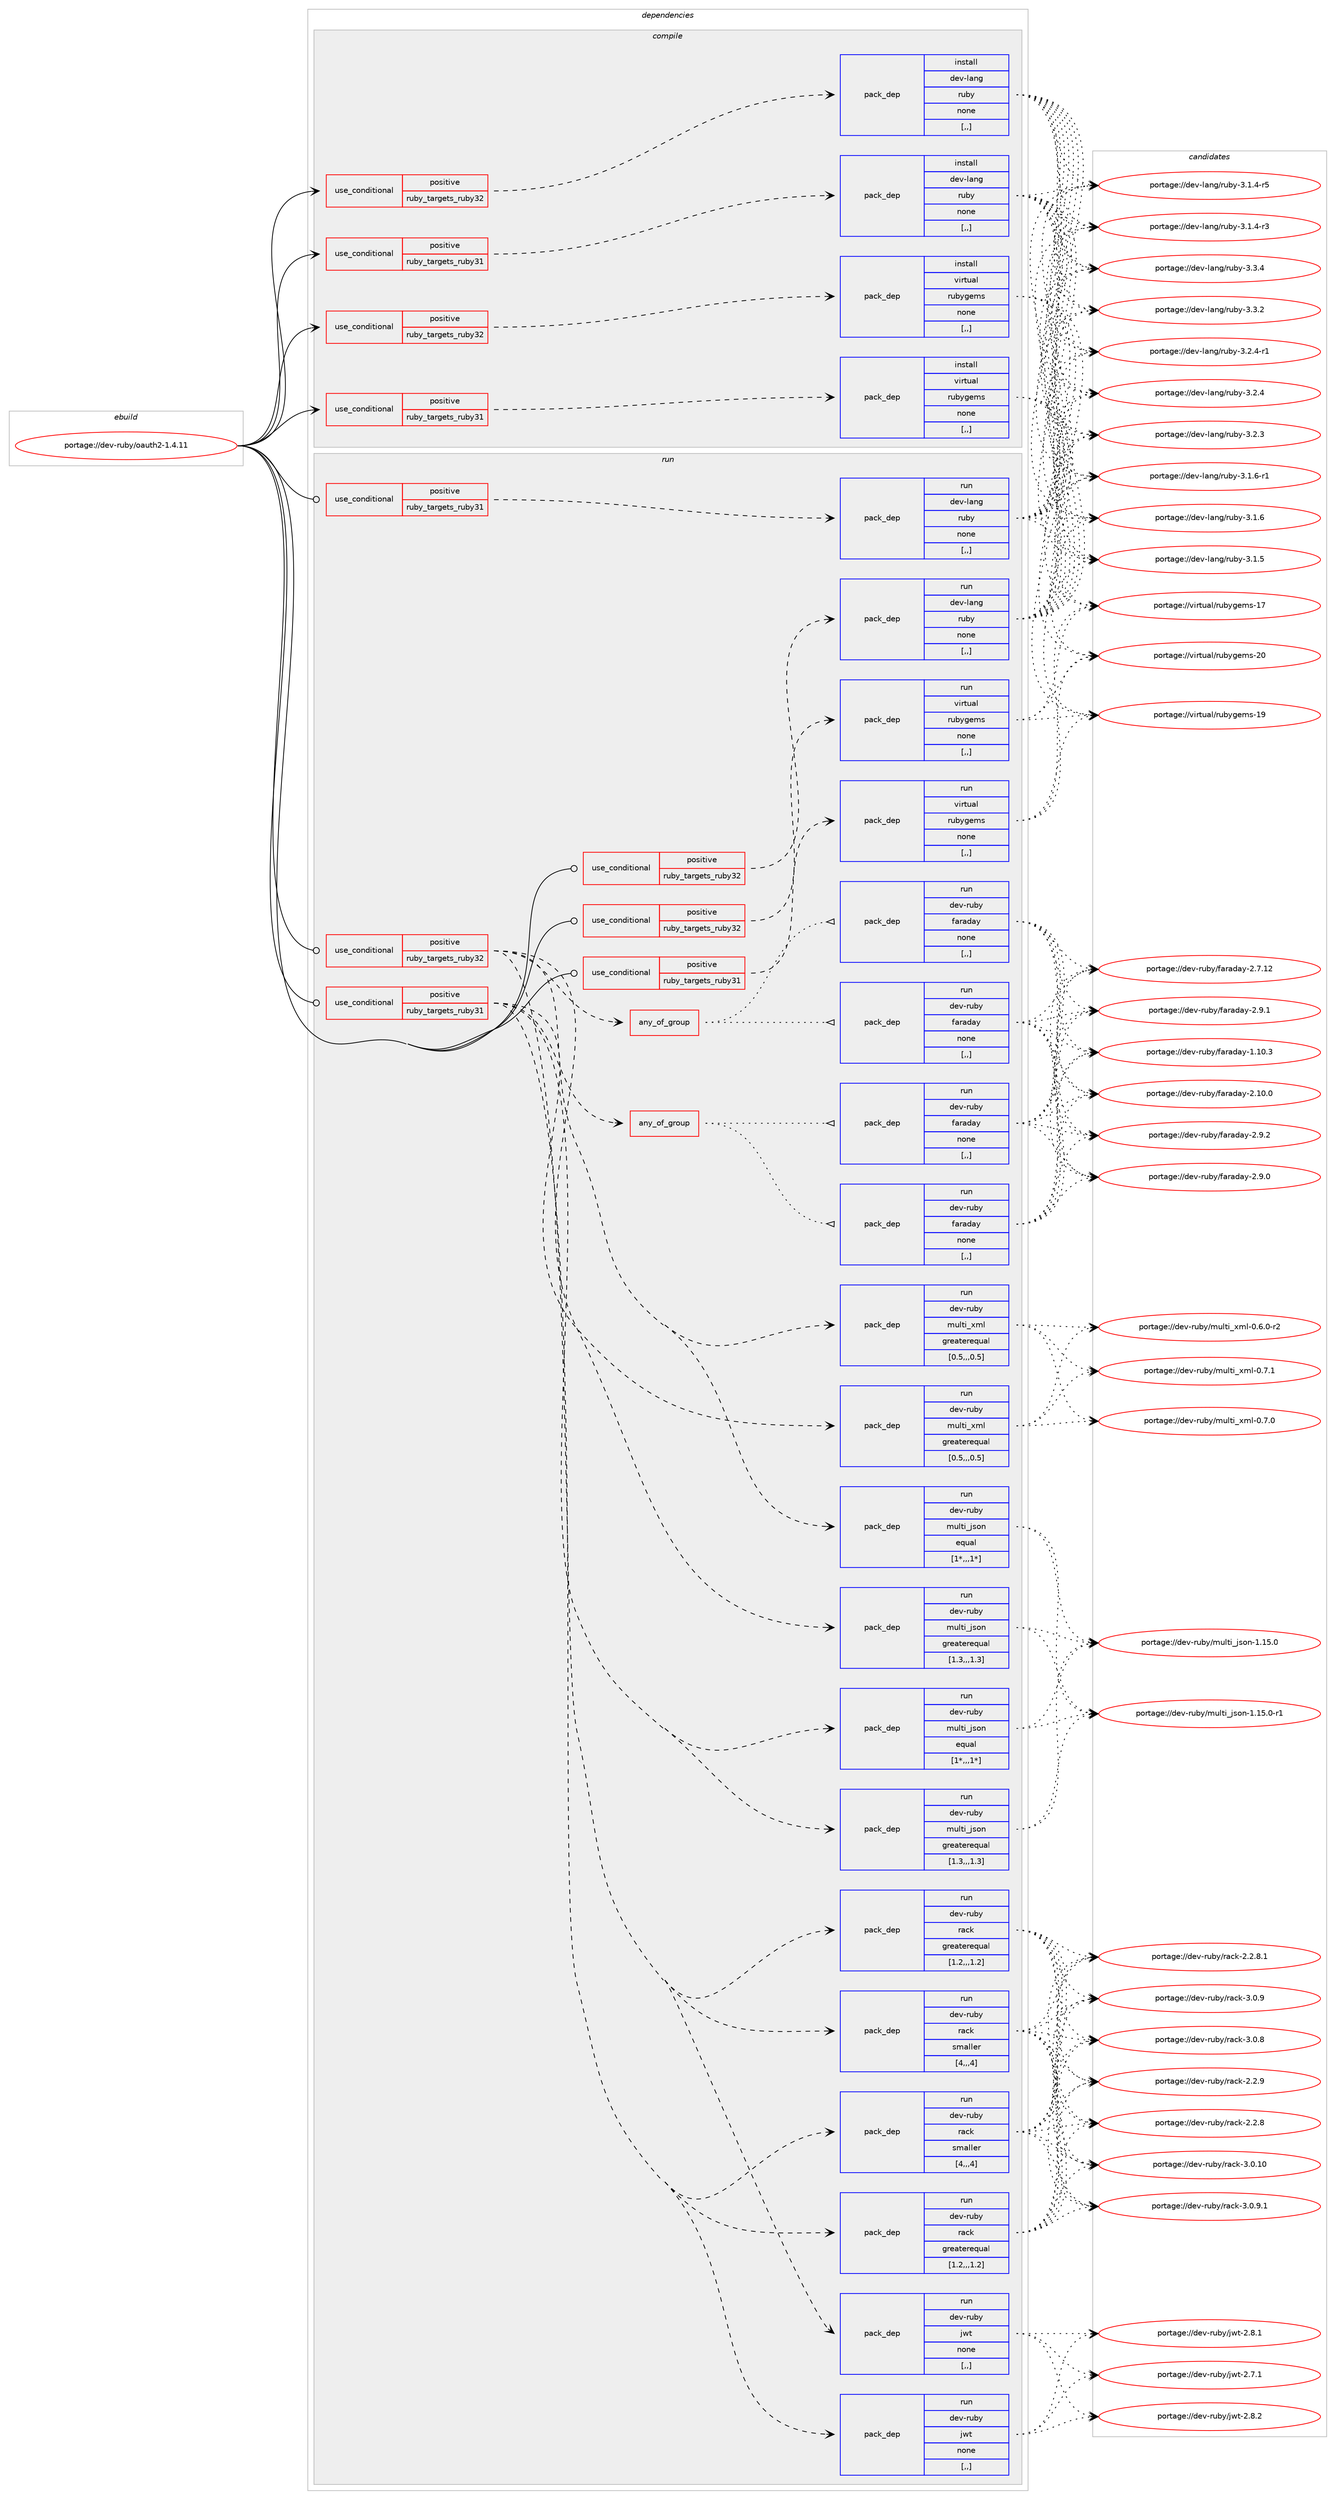 digraph prolog {

# *************
# Graph options
# *************

newrank=true;
concentrate=true;
compound=true;
graph [rankdir=LR,fontname=Helvetica,fontsize=10,ranksep=1.5];#, ranksep=2.5, nodesep=0.2];
edge  [arrowhead=vee];
node  [fontname=Helvetica,fontsize=10];

# **********
# The ebuild
# **********

subgraph cluster_leftcol {
color=gray;
label=<<i>ebuild</i>>;
id [label="portage://dev-ruby/oauth2-1.4.11", color=red, width=4, href="../dev-ruby/oauth2-1.4.11.svg"];
}

# ****************
# The dependencies
# ****************

subgraph cluster_midcol {
color=gray;
label=<<i>dependencies</i>>;
subgraph cluster_compile {
fillcolor="#eeeeee";
style=filled;
label=<<i>compile</i>>;
subgraph cond51914 {
dependency192617 [label=<<TABLE BORDER="0" CELLBORDER="1" CELLSPACING="0" CELLPADDING="4"><TR><TD ROWSPAN="3" CELLPADDING="10">use_conditional</TD></TR><TR><TD>positive</TD></TR><TR><TD>ruby_targets_ruby31</TD></TR></TABLE>>, shape=none, color=red];
subgraph pack139357 {
dependency192618 [label=<<TABLE BORDER="0" CELLBORDER="1" CELLSPACING="0" CELLPADDING="4" WIDTH="220"><TR><TD ROWSPAN="6" CELLPADDING="30">pack_dep</TD></TR><TR><TD WIDTH="110">install</TD></TR><TR><TD>dev-lang</TD></TR><TR><TD>ruby</TD></TR><TR><TD>none</TD></TR><TR><TD>[,,]</TD></TR></TABLE>>, shape=none, color=blue];
}
dependency192617:e -> dependency192618:w [weight=20,style="dashed",arrowhead="vee"];
}
id:e -> dependency192617:w [weight=20,style="solid",arrowhead="vee"];
subgraph cond51915 {
dependency192619 [label=<<TABLE BORDER="0" CELLBORDER="1" CELLSPACING="0" CELLPADDING="4"><TR><TD ROWSPAN="3" CELLPADDING="10">use_conditional</TD></TR><TR><TD>positive</TD></TR><TR><TD>ruby_targets_ruby31</TD></TR></TABLE>>, shape=none, color=red];
subgraph pack139358 {
dependency192620 [label=<<TABLE BORDER="0" CELLBORDER="1" CELLSPACING="0" CELLPADDING="4" WIDTH="220"><TR><TD ROWSPAN="6" CELLPADDING="30">pack_dep</TD></TR><TR><TD WIDTH="110">install</TD></TR><TR><TD>virtual</TD></TR><TR><TD>rubygems</TD></TR><TR><TD>none</TD></TR><TR><TD>[,,]</TD></TR></TABLE>>, shape=none, color=blue];
}
dependency192619:e -> dependency192620:w [weight=20,style="dashed",arrowhead="vee"];
}
id:e -> dependency192619:w [weight=20,style="solid",arrowhead="vee"];
subgraph cond51916 {
dependency192621 [label=<<TABLE BORDER="0" CELLBORDER="1" CELLSPACING="0" CELLPADDING="4"><TR><TD ROWSPAN="3" CELLPADDING="10">use_conditional</TD></TR><TR><TD>positive</TD></TR><TR><TD>ruby_targets_ruby32</TD></TR></TABLE>>, shape=none, color=red];
subgraph pack139359 {
dependency192622 [label=<<TABLE BORDER="0" CELLBORDER="1" CELLSPACING="0" CELLPADDING="4" WIDTH="220"><TR><TD ROWSPAN="6" CELLPADDING="30">pack_dep</TD></TR><TR><TD WIDTH="110">install</TD></TR><TR><TD>dev-lang</TD></TR><TR><TD>ruby</TD></TR><TR><TD>none</TD></TR><TR><TD>[,,]</TD></TR></TABLE>>, shape=none, color=blue];
}
dependency192621:e -> dependency192622:w [weight=20,style="dashed",arrowhead="vee"];
}
id:e -> dependency192621:w [weight=20,style="solid",arrowhead="vee"];
subgraph cond51917 {
dependency192623 [label=<<TABLE BORDER="0" CELLBORDER="1" CELLSPACING="0" CELLPADDING="4"><TR><TD ROWSPAN="3" CELLPADDING="10">use_conditional</TD></TR><TR><TD>positive</TD></TR><TR><TD>ruby_targets_ruby32</TD></TR></TABLE>>, shape=none, color=red];
subgraph pack139360 {
dependency192624 [label=<<TABLE BORDER="0" CELLBORDER="1" CELLSPACING="0" CELLPADDING="4" WIDTH="220"><TR><TD ROWSPAN="6" CELLPADDING="30">pack_dep</TD></TR><TR><TD WIDTH="110">install</TD></TR><TR><TD>virtual</TD></TR><TR><TD>rubygems</TD></TR><TR><TD>none</TD></TR><TR><TD>[,,]</TD></TR></TABLE>>, shape=none, color=blue];
}
dependency192623:e -> dependency192624:w [weight=20,style="dashed",arrowhead="vee"];
}
id:e -> dependency192623:w [weight=20,style="solid",arrowhead="vee"];
}
subgraph cluster_compileandrun {
fillcolor="#eeeeee";
style=filled;
label=<<i>compile and run</i>>;
}
subgraph cluster_run {
fillcolor="#eeeeee";
style=filled;
label=<<i>run</i>>;
subgraph cond51918 {
dependency192625 [label=<<TABLE BORDER="0" CELLBORDER="1" CELLSPACING="0" CELLPADDING="4"><TR><TD ROWSPAN="3" CELLPADDING="10">use_conditional</TD></TR><TR><TD>positive</TD></TR><TR><TD>ruby_targets_ruby31</TD></TR></TABLE>>, shape=none, color=red];
subgraph any1196 {
dependency192626 [label=<<TABLE BORDER="0" CELLBORDER="1" CELLSPACING="0" CELLPADDING="4"><TR><TD CELLPADDING="10">any_of_group</TD></TR></TABLE>>, shape=none, color=red];subgraph pack139361 {
dependency192627 [label=<<TABLE BORDER="0" CELLBORDER="1" CELLSPACING="0" CELLPADDING="4" WIDTH="220"><TR><TD ROWSPAN="6" CELLPADDING="30">pack_dep</TD></TR><TR><TD WIDTH="110">run</TD></TR><TR><TD>dev-ruby</TD></TR><TR><TD>faraday</TD></TR><TR><TD>none</TD></TR><TR><TD>[,,]</TD></TR></TABLE>>, shape=none, color=blue];
}
dependency192626:e -> dependency192627:w [weight=20,style="dotted",arrowhead="oinv"];
subgraph pack139362 {
dependency192628 [label=<<TABLE BORDER="0" CELLBORDER="1" CELLSPACING="0" CELLPADDING="4" WIDTH="220"><TR><TD ROWSPAN="6" CELLPADDING="30">pack_dep</TD></TR><TR><TD WIDTH="110">run</TD></TR><TR><TD>dev-ruby</TD></TR><TR><TD>faraday</TD></TR><TR><TD>none</TD></TR><TR><TD>[,,]</TD></TR></TABLE>>, shape=none, color=blue];
}
dependency192626:e -> dependency192628:w [weight=20,style="dotted",arrowhead="oinv"];
}
dependency192625:e -> dependency192626:w [weight=20,style="dashed",arrowhead="vee"];
subgraph pack139363 {
dependency192629 [label=<<TABLE BORDER="0" CELLBORDER="1" CELLSPACING="0" CELLPADDING="4" WIDTH="220"><TR><TD ROWSPAN="6" CELLPADDING="30">pack_dep</TD></TR><TR><TD WIDTH="110">run</TD></TR><TR><TD>dev-ruby</TD></TR><TR><TD>jwt</TD></TR><TR><TD>none</TD></TR><TR><TD>[,,]</TD></TR></TABLE>>, shape=none, color=blue];
}
dependency192625:e -> dependency192629:w [weight=20,style="dashed",arrowhead="vee"];
subgraph pack139364 {
dependency192630 [label=<<TABLE BORDER="0" CELLBORDER="1" CELLSPACING="0" CELLPADDING="4" WIDTH="220"><TR><TD ROWSPAN="6" CELLPADDING="30">pack_dep</TD></TR><TR><TD WIDTH="110">run</TD></TR><TR><TD>dev-ruby</TD></TR><TR><TD>multi_json</TD></TR><TR><TD>greaterequal</TD></TR><TR><TD>[1.3,,,1.3]</TD></TR></TABLE>>, shape=none, color=blue];
}
dependency192625:e -> dependency192630:w [weight=20,style="dashed",arrowhead="vee"];
subgraph pack139365 {
dependency192631 [label=<<TABLE BORDER="0" CELLBORDER="1" CELLSPACING="0" CELLPADDING="4" WIDTH="220"><TR><TD ROWSPAN="6" CELLPADDING="30">pack_dep</TD></TR><TR><TD WIDTH="110">run</TD></TR><TR><TD>dev-ruby</TD></TR><TR><TD>multi_json</TD></TR><TR><TD>equal</TD></TR><TR><TD>[1*,,,1*]</TD></TR></TABLE>>, shape=none, color=blue];
}
dependency192625:e -> dependency192631:w [weight=20,style="dashed",arrowhead="vee"];
subgraph pack139366 {
dependency192632 [label=<<TABLE BORDER="0" CELLBORDER="1" CELLSPACING="0" CELLPADDING="4" WIDTH="220"><TR><TD ROWSPAN="6" CELLPADDING="30">pack_dep</TD></TR><TR><TD WIDTH="110">run</TD></TR><TR><TD>dev-ruby</TD></TR><TR><TD>multi_xml</TD></TR><TR><TD>greaterequal</TD></TR><TR><TD>[0.5,,,0.5]</TD></TR></TABLE>>, shape=none, color=blue];
}
dependency192625:e -> dependency192632:w [weight=20,style="dashed",arrowhead="vee"];
subgraph pack139367 {
dependency192633 [label=<<TABLE BORDER="0" CELLBORDER="1" CELLSPACING="0" CELLPADDING="4" WIDTH="220"><TR><TD ROWSPAN="6" CELLPADDING="30">pack_dep</TD></TR><TR><TD WIDTH="110">run</TD></TR><TR><TD>dev-ruby</TD></TR><TR><TD>rack</TD></TR><TR><TD>greaterequal</TD></TR><TR><TD>[1.2,,,1.2]</TD></TR></TABLE>>, shape=none, color=blue];
}
dependency192625:e -> dependency192633:w [weight=20,style="dashed",arrowhead="vee"];
subgraph pack139368 {
dependency192634 [label=<<TABLE BORDER="0" CELLBORDER="1" CELLSPACING="0" CELLPADDING="4" WIDTH="220"><TR><TD ROWSPAN="6" CELLPADDING="30">pack_dep</TD></TR><TR><TD WIDTH="110">run</TD></TR><TR><TD>dev-ruby</TD></TR><TR><TD>rack</TD></TR><TR><TD>smaller</TD></TR><TR><TD>[4,,,4]</TD></TR></TABLE>>, shape=none, color=blue];
}
dependency192625:e -> dependency192634:w [weight=20,style="dashed",arrowhead="vee"];
}
id:e -> dependency192625:w [weight=20,style="solid",arrowhead="odot"];
subgraph cond51919 {
dependency192635 [label=<<TABLE BORDER="0" CELLBORDER="1" CELLSPACING="0" CELLPADDING="4"><TR><TD ROWSPAN="3" CELLPADDING="10">use_conditional</TD></TR><TR><TD>positive</TD></TR><TR><TD>ruby_targets_ruby31</TD></TR></TABLE>>, shape=none, color=red];
subgraph pack139369 {
dependency192636 [label=<<TABLE BORDER="0" CELLBORDER="1" CELLSPACING="0" CELLPADDING="4" WIDTH="220"><TR><TD ROWSPAN="6" CELLPADDING="30">pack_dep</TD></TR><TR><TD WIDTH="110">run</TD></TR><TR><TD>dev-lang</TD></TR><TR><TD>ruby</TD></TR><TR><TD>none</TD></TR><TR><TD>[,,]</TD></TR></TABLE>>, shape=none, color=blue];
}
dependency192635:e -> dependency192636:w [weight=20,style="dashed",arrowhead="vee"];
}
id:e -> dependency192635:w [weight=20,style="solid",arrowhead="odot"];
subgraph cond51920 {
dependency192637 [label=<<TABLE BORDER="0" CELLBORDER="1" CELLSPACING="0" CELLPADDING="4"><TR><TD ROWSPAN="3" CELLPADDING="10">use_conditional</TD></TR><TR><TD>positive</TD></TR><TR><TD>ruby_targets_ruby31</TD></TR></TABLE>>, shape=none, color=red];
subgraph pack139370 {
dependency192638 [label=<<TABLE BORDER="0" CELLBORDER="1" CELLSPACING="0" CELLPADDING="4" WIDTH="220"><TR><TD ROWSPAN="6" CELLPADDING="30">pack_dep</TD></TR><TR><TD WIDTH="110">run</TD></TR><TR><TD>virtual</TD></TR><TR><TD>rubygems</TD></TR><TR><TD>none</TD></TR><TR><TD>[,,]</TD></TR></TABLE>>, shape=none, color=blue];
}
dependency192637:e -> dependency192638:w [weight=20,style="dashed",arrowhead="vee"];
}
id:e -> dependency192637:w [weight=20,style="solid",arrowhead="odot"];
subgraph cond51921 {
dependency192639 [label=<<TABLE BORDER="0" CELLBORDER="1" CELLSPACING="0" CELLPADDING="4"><TR><TD ROWSPAN="3" CELLPADDING="10">use_conditional</TD></TR><TR><TD>positive</TD></TR><TR><TD>ruby_targets_ruby32</TD></TR></TABLE>>, shape=none, color=red];
subgraph any1197 {
dependency192640 [label=<<TABLE BORDER="0" CELLBORDER="1" CELLSPACING="0" CELLPADDING="4"><TR><TD CELLPADDING="10">any_of_group</TD></TR></TABLE>>, shape=none, color=red];subgraph pack139371 {
dependency192641 [label=<<TABLE BORDER="0" CELLBORDER="1" CELLSPACING="0" CELLPADDING="4" WIDTH="220"><TR><TD ROWSPAN="6" CELLPADDING="30">pack_dep</TD></TR><TR><TD WIDTH="110">run</TD></TR><TR><TD>dev-ruby</TD></TR><TR><TD>faraday</TD></TR><TR><TD>none</TD></TR><TR><TD>[,,]</TD></TR></TABLE>>, shape=none, color=blue];
}
dependency192640:e -> dependency192641:w [weight=20,style="dotted",arrowhead="oinv"];
subgraph pack139372 {
dependency192642 [label=<<TABLE BORDER="0" CELLBORDER="1" CELLSPACING="0" CELLPADDING="4" WIDTH="220"><TR><TD ROWSPAN="6" CELLPADDING="30">pack_dep</TD></TR><TR><TD WIDTH="110">run</TD></TR><TR><TD>dev-ruby</TD></TR><TR><TD>faraday</TD></TR><TR><TD>none</TD></TR><TR><TD>[,,]</TD></TR></TABLE>>, shape=none, color=blue];
}
dependency192640:e -> dependency192642:w [weight=20,style="dotted",arrowhead="oinv"];
}
dependency192639:e -> dependency192640:w [weight=20,style="dashed",arrowhead="vee"];
subgraph pack139373 {
dependency192643 [label=<<TABLE BORDER="0" CELLBORDER="1" CELLSPACING="0" CELLPADDING="4" WIDTH="220"><TR><TD ROWSPAN="6" CELLPADDING="30">pack_dep</TD></TR><TR><TD WIDTH="110">run</TD></TR><TR><TD>dev-ruby</TD></TR><TR><TD>jwt</TD></TR><TR><TD>none</TD></TR><TR><TD>[,,]</TD></TR></TABLE>>, shape=none, color=blue];
}
dependency192639:e -> dependency192643:w [weight=20,style="dashed",arrowhead="vee"];
subgraph pack139374 {
dependency192644 [label=<<TABLE BORDER="0" CELLBORDER="1" CELLSPACING="0" CELLPADDING="4" WIDTH="220"><TR><TD ROWSPAN="6" CELLPADDING="30">pack_dep</TD></TR><TR><TD WIDTH="110">run</TD></TR><TR><TD>dev-ruby</TD></TR><TR><TD>multi_json</TD></TR><TR><TD>greaterequal</TD></TR><TR><TD>[1.3,,,1.3]</TD></TR></TABLE>>, shape=none, color=blue];
}
dependency192639:e -> dependency192644:w [weight=20,style="dashed",arrowhead="vee"];
subgraph pack139375 {
dependency192645 [label=<<TABLE BORDER="0" CELLBORDER="1" CELLSPACING="0" CELLPADDING="4" WIDTH="220"><TR><TD ROWSPAN="6" CELLPADDING="30">pack_dep</TD></TR><TR><TD WIDTH="110">run</TD></TR><TR><TD>dev-ruby</TD></TR><TR><TD>multi_json</TD></TR><TR><TD>equal</TD></TR><TR><TD>[1*,,,1*]</TD></TR></TABLE>>, shape=none, color=blue];
}
dependency192639:e -> dependency192645:w [weight=20,style="dashed",arrowhead="vee"];
subgraph pack139376 {
dependency192646 [label=<<TABLE BORDER="0" CELLBORDER="1" CELLSPACING="0" CELLPADDING="4" WIDTH="220"><TR><TD ROWSPAN="6" CELLPADDING="30">pack_dep</TD></TR><TR><TD WIDTH="110">run</TD></TR><TR><TD>dev-ruby</TD></TR><TR><TD>multi_xml</TD></TR><TR><TD>greaterequal</TD></TR><TR><TD>[0.5,,,0.5]</TD></TR></TABLE>>, shape=none, color=blue];
}
dependency192639:e -> dependency192646:w [weight=20,style="dashed",arrowhead="vee"];
subgraph pack139377 {
dependency192647 [label=<<TABLE BORDER="0" CELLBORDER="1" CELLSPACING="0" CELLPADDING="4" WIDTH="220"><TR><TD ROWSPAN="6" CELLPADDING="30">pack_dep</TD></TR><TR><TD WIDTH="110">run</TD></TR><TR><TD>dev-ruby</TD></TR><TR><TD>rack</TD></TR><TR><TD>greaterequal</TD></TR><TR><TD>[1.2,,,1.2]</TD></TR></TABLE>>, shape=none, color=blue];
}
dependency192639:e -> dependency192647:w [weight=20,style="dashed",arrowhead="vee"];
subgraph pack139378 {
dependency192648 [label=<<TABLE BORDER="0" CELLBORDER="1" CELLSPACING="0" CELLPADDING="4" WIDTH="220"><TR><TD ROWSPAN="6" CELLPADDING="30">pack_dep</TD></TR><TR><TD WIDTH="110">run</TD></TR><TR><TD>dev-ruby</TD></TR><TR><TD>rack</TD></TR><TR><TD>smaller</TD></TR><TR><TD>[4,,,4]</TD></TR></TABLE>>, shape=none, color=blue];
}
dependency192639:e -> dependency192648:w [weight=20,style="dashed",arrowhead="vee"];
}
id:e -> dependency192639:w [weight=20,style="solid",arrowhead="odot"];
subgraph cond51922 {
dependency192649 [label=<<TABLE BORDER="0" CELLBORDER="1" CELLSPACING="0" CELLPADDING="4"><TR><TD ROWSPAN="3" CELLPADDING="10">use_conditional</TD></TR><TR><TD>positive</TD></TR><TR><TD>ruby_targets_ruby32</TD></TR></TABLE>>, shape=none, color=red];
subgraph pack139379 {
dependency192650 [label=<<TABLE BORDER="0" CELLBORDER="1" CELLSPACING="0" CELLPADDING="4" WIDTH="220"><TR><TD ROWSPAN="6" CELLPADDING="30">pack_dep</TD></TR><TR><TD WIDTH="110">run</TD></TR><TR><TD>dev-lang</TD></TR><TR><TD>ruby</TD></TR><TR><TD>none</TD></TR><TR><TD>[,,]</TD></TR></TABLE>>, shape=none, color=blue];
}
dependency192649:e -> dependency192650:w [weight=20,style="dashed",arrowhead="vee"];
}
id:e -> dependency192649:w [weight=20,style="solid",arrowhead="odot"];
subgraph cond51923 {
dependency192651 [label=<<TABLE BORDER="0" CELLBORDER="1" CELLSPACING="0" CELLPADDING="4"><TR><TD ROWSPAN="3" CELLPADDING="10">use_conditional</TD></TR><TR><TD>positive</TD></TR><TR><TD>ruby_targets_ruby32</TD></TR></TABLE>>, shape=none, color=red];
subgraph pack139380 {
dependency192652 [label=<<TABLE BORDER="0" CELLBORDER="1" CELLSPACING="0" CELLPADDING="4" WIDTH="220"><TR><TD ROWSPAN="6" CELLPADDING="30">pack_dep</TD></TR><TR><TD WIDTH="110">run</TD></TR><TR><TD>virtual</TD></TR><TR><TD>rubygems</TD></TR><TR><TD>none</TD></TR><TR><TD>[,,]</TD></TR></TABLE>>, shape=none, color=blue];
}
dependency192651:e -> dependency192652:w [weight=20,style="dashed",arrowhead="vee"];
}
id:e -> dependency192651:w [weight=20,style="solid",arrowhead="odot"];
}
}

# **************
# The candidates
# **************

subgraph cluster_choices {
rank=same;
color=gray;
label=<<i>candidates</i>>;

subgraph choice139357 {
color=black;
nodesep=1;
choice10010111845108971101034711411798121455146514652 [label="portage://dev-lang/ruby-3.3.4", color=red, width=4,href="../dev-lang/ruby-3.3.4.svg"];
choice10010111845108971101034711411798121455146514650 [label="portage://dev-lang/ruby-3.3.2", color=red, width=4,href="../dev-lang/ruby-3.3.2.svg"];
choice100101118451089711010347114117981214551465046524511449 [label="portage://dev-lang/ruby-3.2.4-r1", color=red, width=4,href="../dev-lang/ruby-3.2.4-r1.svg"];
choice10010111845108971101034711411798121455146504652 [label="portage://dev-lang/ruby-3.2.4", color=red, width=4,href="../dev-lang/ruby-3.2.4.svg"];
choice10010111845108971101034711411798121455146504651 [label="portage://dev-lang/ruby-3.2.3", color=red, width=4,href="../dev-lang/ruby-3.2.3.svg"];
choice100101118451089711010347114117981214551464946544511449 [label="portage://dev-lang/ruby-3.1.6-r1", color=red, width=4,href="../dev-lang/ruby-3.1.6-r1.svg"];
choice10010111845108971101034711411798121455146494654 [label="portage://dev-lang/ruby-3.1.6", color=red, width=4,href="../dev-lang/ruby-3.1.6.svg"];
choice10010111845108971101034711411798121455146494653 [label="portage://dev-lang/ruby-3.1.5", color=red, width=4,href="../dev-lang/ruby-3.1.5.svg"];
choice100101118451089711010347114117981214551464946524511453 [label="portage://dev-lang/ruby-3.1.4-r5", color=red, width=4,href="../dev-lang/ruby-3.1.4-r5.svg"];
choice100101118451089711010347114117981214551464946524511451 [label="portage://dev-lang/ruby-3.1.4-r3", color=red, width=4,href="../dev-lang/ruby-3.1.4-r3.svg"];
dependency192618:e -> choice10010111845108971101034711411798121455146514652:w [style=dotted,weight="100"];
dependency192618:e -> choice10010111845108971101034711411798121455146514650:w [style=dotted,weight="100"];
dependency192618:e -> choice100101118451089711010347114117981214551465046524511449:w [style=dotted,weight="100"];
dependency192618:e -> choice10010111845108971101034711411798121455146504652:w [style=dotted,weight="100"];
dependency192618:e -> choice10010111845108971101034711411798121455146504651:w [style=dotted,weight="100"];
dependency192618:e -> choice100101118451089711010347114117981214551464946544511449:w [style=dotted,weight="100"];
dependency192618:e -> choice10010111845108971101034711411798121455146494654:w [style=dotted,weight="100"];
dependency192618:e -> choice10010111845108971101034711411798121455146494653:w [style=dotted,weight="100"];
dependency192618:e -> choice100101118451089711010347114117981214551464946524511453:w [style=dotted,weight="100"];
dependency192618:e -> choice100101118451089711010347114117981214551464946524511451:w [style=dotted,weight="100"];
}
subgraph choice139358 {
color=black;
nodesep=1;
choice118105114116117971084711411798121103101109115455048 [label="portage://virtual/rubygems-20", color=red, width=4,href="../virtual/rubygems-20.svg"];
choice118105114116117971084711411798121103101109115454957 [label="portage://virtual/rubygems-19", color=red, width=4,href="../virtual/rubygems-19.svg"];
choice118105114116117971084711411798121103101109115454955 [label="portage://virtual/rubygems-17", color=red, width=4,href="../virtual/rubygems-17.svg"];
dependency192620:e -> choice118105114116117971084711411798121103101109115455048:w [style=dotted,weight="100"];
dependency192620:e -> choice118105114116117971084711411798121103101109115454957:w [style=dotted,weight="100"];
dependency192620:e -> choice118105114116117971084711411798121103101109115454955:w [style=dotted,weight="100"];
}
subgraph choice139359 {
color=black;
nodesep=1;
choice10010111845108971101034711411798121455146514652 [label="portage://dev-lang/ruby-3.3.4", color=red, width=4,href="../dev-lang/ruby-3.3.4.svg"];
choice10010111845108971101034711411798121455146514650 [label="portage://dev-lang/ruby-3.3.2", color=red, width=4,href="../dev-lang/ruby-3.3.2.svg"];
choice100101118451089711010347114117981214551465046524511449 [label="portage://dev-lang/ruby-3.2.4-r1", color=red, width=4,href="../dev-lang/ruby-3.2.4-r1.svg"];
choice10010111845108971101034711411798121455146504652 [label="portage://dev-lang/ruby-3.2.4", color=red, width=4,href="../dev-lang/ruby-3.2.4.svg"];
choice10010111845108971101034711411798121455146504651 [label="portage://dev-lang/ruby-3.2.3", color=red, width=4,href="../dev-lang/ruby-3.2.3.svg"];
choice100101118451089711010347114117981214551464946544511449 [label="portage://dev-lang/ruby-3.1.6-r1", color=red, width=4,href="../dev-lang/ruby-3.1.6-r1.svg"];
choice10010111845108971101034711411798121455146494654 [label="portage://dev-lang/ruby-3.1.6", color=red, width=4,href="../dev-lang/ruby-3.1.6.svg"];
choice10010111845108971101034711411798121455146494653 [label="portage://dev-lang/ruby-3.1.5", color=red, width=4,href="../dev-lang/ruby-3.1.5.svg"];
choice100101118451089711010347114117981214551464946524511453 [label="portage://dev-lang/ruby-3.1.4-r5", color=red, width=4,href="../dev-lang/ruby-3.1.4-r5.svg"];
choice100101118451089711010347114117981214551464946524511451 [label="portage://dev-lang/ruby-3.1.4-r3", color=red, width=4,href="../dev-lang/ruby-3.1.4-r3.svg"];
dependency192622:e -> choice10010111845108971101034711411798121455146514652:w [style=dotted,weight="100"];
dependency192622:e -> choice10010111845108971101034711411798121455146514650:w [style=dotted,weight="100"];
dependency192622:e -> choice100101118451089711010347114117981214551465046524511449:w [style=dotted,weight="100"];
dependency192622:e -> choice10010111845108971101034711411798121455146504652:w [style=dotted,weight="100"];
dependency192622:e -> choice10010111845108971101034711411798121455146504651:w [style=dotted,weight="100"];
dependency192622:e -> choice100101118451089711010347114117981214551464946544511449:w [style=dotted,weight="100"];
dependency192622:e -> choice10010111845108971101034711411798121455146494654:w [style=dotted,weight="100"];
dependency192622:e -> choice10010111845108971101034711411798121455146494653:w [style=dotted,weight="100"];
dependency192622:e -> choice100101118451089711010347114117981214551464946524511453:w [style=dotted,weight="100"];
dependency192622:e -> choice100101118451089711010347114117981214551464946524511451:w [style=dotted,weight="100"];
}
subgraph choice139360 {
color=black;
nodesep=1;
choice118105114116117971084711411798121103101109115455048 [label="portage://virtual/rubygems-20", color=red, width=4,href="../virtual/rubygems-20.svg"];
choice118105114116117971084711411798121103101109115454957 [label="portage://virtual/rubygems-19", color=red, width=4,href="../virtual/rubygems-19.svg"];
choice118105114116117971084711411798121103101109115454955 [label="portage://virtual/rubygems-17", color=red, width=4,href="../virtual/rubygems-17.svg"];
dependency192624:e -> choice118105114116117971084711411798121103101109115455048:w [style=dotted,weight="100"];
dependency192624:e -> choice118105114116117971084711411798121103101109115454957:w [style=dotted,weight="100"];
dependency192624:e -> choice118105114116117971084711411798121103101109115454955:w [style=dotted,weight="100"];
}
subgraph choice139361 {
color=black;
nodesep=1;
choice10010111845114117981214710297114971009712145504649484648 [label="portage://dev-ruby/faraday-2.10.0", color=red, width=4,href="../dev-ruby/faraday-2.10.0.svg"];
choice100101118451141179812147102971149710097121455046574650 [label="portage://dev-ruby/faraday-2.9.2", color=red, width=4,href="../dev-ruby/faraday-2.9.2.svg"];
choice100101118451141179812147102971149710097121455046574649 [label="portage://dev-ruby/faraday-2.9.1", color=red, width=4,href="../dev-ruby/faraday-2.9.1.svg"];
choice100101118451141179812147102971149710097121455046574648 [label="portage://dev-ruby/faraday-2.9.0", color=red, width=4,href="../dev-ruby/faraday-2.9.0.svg"];
choice10010111845114117981214710297114971009712145504655464950 [label="portage://dev-ruby/faraday-2.7.12", color=red, width=4,href="../dev-ruby/faraday-2.7.12.svg"];
choice10010111845114117981214710297114971009712145494649484651 [label="portage://dev-ruby/faraday-1.10.3", color=red, width=4,href="../dev-ruby/faraday-1.10.3.svg"];
dependency192627:e -> choice10010111845114117981214710297114971009712145504649484648:w [style=dotted,weight="100"];
dependency192627:e -> choice100101118451141179812147102971149710097121455046574650:w [style=dotted,weight="100"];
dependency192627:e -> choice100101118451141179812147102971149710097121455046574649:w [style=dotted,weight="100"];
dependency192627:e -> choice100101118451141179812147102971149710097121455046574648:w [style=dotted,weight="100"];
dependency192627:e -> choice10010111845114117981214710297114971009712145504655464950:w [style=dotted,weight="100"];
dependency192627:e -> choice10010111845114117981214710297114971009712145494649484651:w [style=dotted,weight="100"];
}
subgraph choice139362 {
color=black;
nodesep=1;
choice10010111845114117981214710297114971009712145504649484648 [label="portage://dev-ruby/faraday-2.10.0", color=red, width=4,href="../dev-ruby/faraday-2.10.0.svg"];
choice100101118451141179812147102971149710097121455046574650 [label="portage://dev-ruby/faraday-2.9.2", color=red, width=4,href="../dev-ruby/faraday-2.9.2.svg"];
choice100101118451141179812147102971149710097121455046574649 [label="portage://dev-ruby/faraday-2.9.1", color=red, width=4,href="../dev-ruby/faraday-2.9.1.svg"];
choice100101118451141179812147102971149710097121455046574648 [label="portage://dev-ruby/faraday-2.9.0", color=red, width=4,href="../dev-ruby/faraday-2.9.0.svg"];
choice10010111845114117981214710297114971009712145504655464950 [label="portage://dev-ruby/faraday-2.7.12", color=red, width=4,href="../dev-ruby/faraday-2.7.12.svg"];
choice10010111845114117981214710297114971009712145494649484651 [label="portage://dev-ruby/faraday-1.10.3", color=red, width=4,href="../dev-ruby/faraday-1.10.3.svg"];
dependency192628:e -> choice10010111845114117981214710297114971009712145504649484648:w [style=dotted,weight="100"];
dependency192628:e -> choice100101118451141179812147102971149710097121455046574650:w [style=dotted,weight="100"];
dependency192628:e -> choice100101118451141179812147102971149710097121455046574649:w [style=dotted,weight="100"];
dependency192628:e -> choice100101118451141179812147102971149710097121455046574648:w [style=dotted,weight="100"];
dependency192628:e -> choice10010111845114117981214710297114971009712145504655464950:w [style=dotted,weight="100"];
dependency192628:e -> choice10010111845114117981214710297114971009712145494649484651:w [style=dotted,weight="100"];
}
subgraph choice139363 {
color=black;
nodesep=1;
choice100101118451141179812147106119116455046564650 [label="portage://dev-ruby/jwt-2.8.2", color=red, width=4,href="../dev-ruby/jwt-2.8.2.svg"];
choice100101118451141179812147106119116455046564649 [label="portage://dev-ruby/jwt-2.8.1", color=red, width=4,href="../dev-ruby/jwt-2.8.1.svg"];
choice100101118451141179812147106119116455046554649 [label="portage://dev-ruby/jwt-2.7.1", color=red, width=4,href="../dev-ruby/jwt-2.7.1.svg"];
dependency192629:e -> choice100101118451141179812147106119116455046564650:w [style=dotted,weight="100"];
dependency192629:e -> choice100101118451141179812147106119116455046564649:w [style=dotted,weight="100"];
dependency192629:e -> choice100101118451141179812147106119116455046554649:w [style=dotted,weight="100"];
}
subgraph choice139364 {
color=black;
nodesep=1;
choice10010111845114117981214710911710811610595106115111110454946495346484511449 [label="portage://dev-ruby/multi_json-1.15.0-r1", color=red, width=4,href="../dev-ruby/multi_json-1.15.0-r1.svg"];
choice1001011184511411798121471091171081161059510611511111045494649534648 [label="portage://dev-ruby/multi_json-1.15.0", color=red, width=4,href="../dev-ruby/multi_json-1.15.0.svg"];
dependency192630:e -> choice10010111845114117981214710911710811610595106115111110454946495346484511449:w [style=dotted,weight="100"];
dependency192630:e -> choice1001011184511411798121471091171081161059510611511111045494649534648:w [style=dotted,weight="100"];
}
subgraph choice139365 {
color=black;
nodesep=1;
choice10010111845114117981214710911710811610595106115111110454946495346484511449 [label="portage://dev-ruby/multi_json-1.15.0-r1", color=red, width=4,href="../dev-ruby/multi_json-1.15.0-r1.svg"];
choice1001011184511411798121471091171081161059510611511111045494649534648 [label="portage://dev-ruby/multi_json-1.15.0", color=red, width=4,href="../dev-ruby/multi_json-1.15.0.svg"];
dependency192631:e -> choice10010111845114117981214710911710811610595106115111110454946495346484511449:w [style=dotted,weight="100"];
dependency192631:e -> choice1001011184511411798121471091171081161059510611511111045494649534648:w [style=dotted,weight="100"];
}
subgraph choice139366 {
color=black;
nodesep=1;
choice10010111845114117981214710911710811610595120109108454846554649 [label="portage://dev-ruby/multi_xml-0.7.1", color=red, width=4,href="../dev-ruby/multi_xml-0.7.1.svg"];
choice10010111845114117981214710911710811610595120109108454846554648 [label="portage://dev-ruby/multi_xml-0.7.0", color=red, width=4,href="../dev-ruby/multi_xml-0.7.0.svg"];
choice100101118451141179812147109117108116105951201091084548465446484511450 [label="portage://dev-ruby/multi_xml-0.6.0-r2", color=red, width=4,href="../dev-ruby/multi_xml-0.6.0-r2.svg"];
dependency192632:e -> choice10010111845114117981214710911710811610595120109108454846554649:w [style=dotted,weight="100"];
dependency192632:e -> choice10010111845114117981214710911710811610595120109108454846554648:w [style=dotted,weight="100"];
dependency192632:e -> choice100101118451141179812147109117108116105951201091084548465446484511450:w [style=dotted,weight="100"];
}
subgraph choice139367 {
color=black;
nodesep=1;
choice100101118451141179812147114979910745514648464948 [label="portage://dev-ruby/rack-3.0.10", color=red, width=4,href="../dev-ruby/rack-3.0.10.svg"];
choice10010111845114117981214711497991074551464846574649 [label="portage://dev-ruby/rack-3.0.9.1", color=red, width=4,href="../dev-ruby/rack-3.0.9.1.svg"];
choice1001011184511411798121471149799107455146484657 [label="portage://dev-ruby/rack-3.0.9", color=red, width=4,href="../dev-ruby/rack-3.0.9.svg"];
choice1001011184511411798121471149799107455146484656 [label="portage://dev-ruby/rack-3.0.8", color=red, width=4,href="../dev-ruby/rack-3.0.8.svg"];
choice1001011184511411798121471149799107455046504657 [label="portage://dev-ruby/rack-2.2.9", color=red, width=4,href="../dev-ruby/rack-2.2.9.svg"];
choice10010111845114117981214711497991074550465046564649 [label="portage://dev-ruby/rack-2.2.8.1", color=red, width=4,href="../dev-ruby/rack-2.2.8.1.svg"];
choice1001011184511411798121471149799107455046504656 [label="portage://dev-ruby/rack-2.2.8", color=red, width=4,href="../dev-ruby/rack-2.2.8.svg"];
dependency192633:e -> choice100101118451141179812147114979910745514648464948:w [style=dotted,weight="100"];
dependency192633:e -> choice10010111845114117981214711497991074551464846574649:w [style=dotted,weight="100"];
dependency192633:e -> choice1001011184511411798121471149799107455146484657:w [style=dotted,weight="100"];
dependency192633:e -> choice1001011184511411798121471149799107455146484656:w [style=dotted,weight="100"];
dependency192633:e -> choice1001011184511411798121471149799107455046504657:w [style=dotted,weight="100"];
dependency192633:e -> choice10010111845114117981214711497991074550465046564649:w [style=dotted,weight="100"];
dependency192633:e -> choice1001011184511411798121471149799107455046504656:w [style=dotted,weight="100"];
}
subgraph choice139368 {
color=black;
nodesep=1;
choice100101118451141179812147114979910745514648464948 [label="portage://dev-ruby/rack-3.0.10", color=red, width=4,href="../dev-ruby/rack-3.0.10.svg"];
choice10010111845114117981214711497991074551464846574649 [label="portage://dev-ruby/rack-3.0.9.1", color=red, width=4,href="../dev-ruby/rack-3.0.9.1.svg"];
choice1001011184511411798121471149799107455146484657 [label="portage://dev-ruby/rack-3.0.9", color=red, width=4,href="../dev-ruby/rack-3.0.9.svg"];
choice1001011184511411798121471149799107455146484656 [label="portage://dev-ruby/rack-3.0.8", color=red, width=4,href="../dev-ruby/rack-3.0.8.svg"];
choice1001011184511411798121471149799107455046504657 [label="portage://dev-ruby/rack-2.2.9", color=red, width=4,href="../dev-ruby/rack-2.2.9.svg"];
choice10010111845114117981214711497991074550465046564649 [label="portage://dev-ruby/rack-2.2.8.1", color=red, width=4,href="../dev-ruby/rack-2.2.8.1.svg"];
choice1001011184511411798121471149799107455046504656 [label="portage://dev-ruby/rack-2.2.8", color=red, width=4,href="../dev-ruby/rack-2.2.8.svg"];
dependency192634:e -> choice100101118451141179812147114979910745514648464948:w [style=dotted,weight="100"];
dependency192634:e -> choice10010111845114117981214711497991074551464846574649:w [style=dotted,weight="100"];
dependency192634:e -> choice1001011184511411798121471149799107455146484657:w [style=dotted,weight="100"];
dependency192634:e -> choice1001011184511411798121471149799107455146484656:w [style=dotted,weight="100"];
dependency192634:e -> choice1001011184511411798121471149799107455046504657:w [style=dotted,weight="100"];
dependency192634:e -> choice10010111845114117981214711497991074550465046564649:w [style=dotted,weight="100"];
dependency192634:e -> choice1001011184511411798121471149799107455046504656:w [style=dotted,weight="100"];
}
subgraph choice139369 {
color=black;
nodesep=1;
choice10010111845108971101034711411798121455146514652 [label="portage://dev-lang/ruby-3.3.4", color=red, width=4,href="../dev-lang/ruby-3.3.4.svg"];
choice10010111845108971101034711411798121455146514650 [label="portage://dev-lang/ruby-3.3.2", color=red, width=4,href="../dev-lang/ruby-3.3.2.svg"];
choice100101118451089711010347114117981214551465046524511449 [label="portage://dev-lang/ruby-3.2.4-r1", color=red, width=4,href="../dev-lang/ruby-3.2.4-r1.svg"];
choice10010111845108971101034711411798121455146504652 [label="portage://dev-lang/ruby-3.2.4", color=red, width=4,href="../dev-lang/ruby-3.2.4.svg"];
choice10010111845108971101034711411798121455146504651 [label="portage://dev-lang/ruby-3.2.3", color=red, width=4,href="../dev-lang/ruby-3.2.3.svg"];
choice100101118451089711010347114117981214551464946544511449 [label="portage://dev-lang/ruby-3.1.6-r1", color=red, width=4,href="../dev-lang/ruby-3.1.6-r1.svg"];
choice10010111845108971101034711411798121455146494654 [label="portage://dev-lang/ruby-3.1.6", color=red, width=4,href="../dev-lang/ruby-3.1.6.svg"];
choice10010111845108971101034711411798121455146494653 [label="portage://dev-lang/ruby-3.1.5", color=red, width=4,href="../dev-lang/ruby-3.1.5.svg"];
choice100101118451089711010347114117981214551464946524511453 [label="portage://dev-lang/ruby-3.1.4-r5", color=red, width=4,href="../dev-lang/ruby-3.1.4-r5.svg"];
choice100101118451089711010347114117981214551464946524511451 [label="portage://dev-lang/ruby-3.1.4-r3", color=red, width=4,href="../dev-lang/ruby-3.1.4-r3.svg"];
dependency192636:e -> choice10010111845108971101034711411798121455146514652:w [style=dotted,weight="100"];
dependency192636:e -> choice10010111845108971101034711411798121455146514650:w [style=dotted,weight="100"];
dependency192636:e -> choice100101118451089711010347114117981214551465046524511449:w [style=dotted,weight="100"];
dependency192636:e -> choice10010111845108971101034711411798121455146504652:w [style=dotted,weight="100"];
dependency192636:e -> choice10010111845108971101034711411798121455146504651:w [style=dotted,weight="100"];
dependency192636:e -> choice100101118451089711010347114117981214551464946544511449:w [style=dotted,weight="100"];
dependency192636:e -> choice10010111845108971101034711411798121455146494654:w [style=dotted,weight="100"];
dependency192636:e -> choice10010111845108971101034711411798121455146494653:w [style=dotted,weight="100"];
dependency192636:e -> choice100101118451089711010347114117981214551464946524511453:w [style=dotted,weight="100"];
dependency192636:e -> choice100101118451089711010347114117981214551464946524511451:w [style=dotted,weight="100"];
}
subgraph choice139370 {
color=black;
nodesep=1;
choice118105114116117971084711411798121103101109115455048 [label="portage://virtual/rubygems-20", color=red, width=4,href="../virtual/rubygems-20.svg"];
choice118105114116117971084711411798121103101109115454957 [label="portage://virtual/rubygems-19", color=red, width=4,href="../virtual/rubygems-19.svg"];
choice118105114116117971084711411798121103101109115454955 [label="portage://virtual/rubygems-17", color=red, width=4,href="../virtual/rubygems-17.svg"];
dependency192638:e -> choice118105114116117971084711411798121103101109115455048:w [style=dotted,weight="100"];
dependency192638:e -> choice118105114116117971084711411798121103101109115454957:w [style=dotted,weight="100"];
dependency192638:e -> choice118105114116117971084711411798121103101109115454955:w [style=dotted,weight="100"];
}
subgraph choice139371 {
color=black;
nodesep=1;
choice10010111845114117981214710297114971009712145504649484648 [label="portage://dev-ruby/faraday-2.10.0", color=red, width=4,href="../dev-ruby/faraday-2.10.0.svg"];
choice100101118451141179812147102971149710097121455046574650 [label="portage://dev-ruby/faraday-2.9.2", color=red, width=4,href="../dev-ruby/faraday-2.9.2.svg"];
choice100101118451141179812147102971149710097121455046574649 [label="portage://dev-ruby/faraday-2.9.1", color=red, width=4,href="../dev-ruby/faraday-2.9.1.svg"];
choice100101118451141179812147102971149710097121455046574648 [label="portage://dev-ruby/faraday-2.9.0", color=red, width=4,href="../dev-ruby/faraday-2.9.0.svg"];
choice10010111845114117981214710297114971009712145504655464950 [label="portage://dev-ruby/faraday-2.7.12", color=red, width=4,href="../dev-ruby/faraday-2.7.12.svg"];
choice10010111845114117981214710297114971009712145494649484651 [label="portage://dev-ruby/faraday-1.10.3", color=red, width=4,href="../dev-ruby/faraday-1.10.3.svg"];
dependency192641:e -> choice10010111845114117981214710297114971009712145504649484648:w [style=dotted,weight="100"];
dependency192641:e -> choice100101118451141179812147102971149710097121455046574650:w [style=dotted,weight="100"];
dependency192641:e -> choice100101118451141179812147102971149710097121455046574649:w [style=dotted,weight="100"];
dependency192641:e -> choice100101118451141179812147102971149710097121455046574648:w [style=dotted,weight="100"];
dependency192641:e -> choice10010111845114117981214710297114971009712145504655464950:w [style=dotted,weight="100"];
dependency192641:e -> choice10010111845114117981214710297114971009712145494649484651:w [style=dotted,weight="100"];
}
subgraph choice139372 {
color=black;
nodesep=1;
choice10010111845114117981214710297114971009712145504649484648 [label="portage://dev-ruby/faraday-2.10.0", color=red, width=4,href="../dev-ruby/faraday-2.10.0.svg"];
choice100101118451141179812147102971149710097121455046574650 [label="portage://dev-ruby/faraday-2.9.2", color=red, width=4,href="../dev-ruby/faraday-2.9.2.svg"];
choice100101118451141179812147102971149710097121455046574649 [label="portage://dev-ruby/faraday-2.9.1", color=red, width=4,href="../dev-ruby/faraday-2.9.1.svg"];
choice100101118451141179812147102971149710097121455046574648 [label="portage://dev-ruby/faraday-2.9.0", color=red, width=4,href="../dev-ruby/faraday-2.9.0.svg"];
choice10010111845114117981214710297114971009712145504655464950 [label="portage://dev-ruby/faraday-2.7.12", color=red, width=4,href="../dev-ruby/faraday-2.7.12.svg"];
choice10010111845114117981214710297114971009712145494649484651 [label="portage://dev-ruby/faraday-1.10.3", color=red, width=4,href="../dev-ruby/faraday-1.10.3.svg"];
dependency192642:e -> choice10010111845114117981214710297114971009712145504649484648:w [style=dotted,weight="100"];
dependency192642:e -> choice100101118451141179812147102971149710097121455046574650:w [style=dotted,weight="100"];
dependency192642:e -> choice100101118451141179812147102971149710097121455046574649:w [style=dotted,weight="100"];
dependency192642:e -> choice100101118451141179812147102971149710097121455046574648:w [style=dotted,weight="100"];
dependency192642:e -> choice10010111845114117981214710297114971009712145504655464950:w [style=dotted,weight="100"];
dependency192642:e -> choice10010111845114117981214710297114971009712145494649484651:w [style=dotted,weight="100"];
}
subgraph choice139373 {
color=black;
nodesep=1;
choice100101118451141179812147106119116455046564650 [label="portage://dev-ruby/jwt-2.8.2", color=red, width=4,href="../dev-ruby/jwt-2.8.2.svg"];
choice100101118451141179812147106119116455046564649 [label="portage://dev-ruby/jwt-2.8.1", color=red, width=4,href="../dev-ruby/jwt-2.8.1.svg"];
choice100101118451141179812147106119116455046554649 [label="portage://dev-ruby/jwt-2.7.1", color=red, width=4,href="../dev-ruby/jwt-2.7.1.svg"];
dependency192643:e -> choice100101118451141179812147106119116455046564650:w [style=dotted,weight="100"];
dependency192643:e -> choice100101118451141179812147106119116455046564649:w [style=dotted,weight="100"];
dependency192643:e -> choice100101118451141179812147106119116455046554649:w [style=dotted,weight="100"];
}
subgraph choice139374 {
color=black;
nodesep=1;
choice10010111845114117981214710911710811610595106115111110454946495346484511449 [label="portage://dev-ruby/multi_json-1.15.0-r1", color=red, width=4,href="../dev-ruby/multi_json-1.15.0-r1.svg"];
choice1001011184511411798121471091171081161059510611511111045494649534648 [label="portage://dev-ruby/multi_json-1.15.0", color=red, width=4,href="../dev-ruby/multi_json-1.15.0.svg"];
dependency192644:e -> choice10010111845114117981214710911710811610595106115111110454946495346484511449:w [style=dotted,weight="100"];
dependency192644:e -> choice1001011184511411798121471091171081161059510611511111045494649534648:w [style=dotted,weight="100"];
}
subgraph choice139375 {
color=black;
nodesep=1;
choice10010111845114117981214710911710811610595106115111110454946495346484511449 [label="portage://dev-ruby/multi_json-1.15.0-r1", color=red, width=4,href="../dev-ruby/multi_json-1.15.0-r1.svg"];
choice1001011184511411798121471091171081161059510611511111045494649534648 [label="portage://dev-ruby/multi_json-1.15.0", color=red, width=4,href="../dev-ruby/multi_json-1.15.0.svg"];
dependency192645:e -> choice10010111845114117981214710911710811610595106115111110454946495346484511449:w [style=dotted,weight="100"];
dependency192645:e -> choice1001011184511411798121471091171081161059510611511111045494649534648:w [style=dotted,weight="100"];
}
subgraph choice139376 {
color=black;
nodesep=1;
choice10010111845114117981214710911710811610595120109108454846554649 [label="portage://dev-ruby/multi_xml-0.7.1", color=red, width=4,href="../dev-ruby/multi_xml-0.7.1.svg"];
choice10010111845114117981214710911710811610595120109108454846554648 [label="portage://dev-ruby/multi_xml-0.7.0", color=red, width=4,href="../dev-ruby/multi_xml-0.7.0.svg"];
choice100101118451141179812147109117108116105951201091084548465446484511450 [label="portage://dev-ruby/multi_xml-0.6.0-r2", color=red, width=4,href="../dev-ruby/multi_xml-0.6.0-r2.svg"];
dependency192646:e -> choice10010111845114117981214710911710811610595120109108454846554649:w [style=dotted,weight="100"];
dependency192646:e -> choice10010111845114117981214710911710811610595120109108454846554648:w [style=dotted,weight="100"];
dependency192646:e -> choice100101118451141179812147109117108116105951201091084548465446484511450:w [style=dotted,weight="100"];
}
subgraph choice139377 {
color=black;
nodesep=1;
choice100101118451141179812147114979910745514648464948 [label="portage://dev-ruby/rack-3.0.10", color=red, width=4,href="../dev-ruby/rack-3.0.10.svg"];
choice10010111845114117981214711497991074551464846574649 [label="portage://dev-ruby/rack-3.0.9.1", color=red, width=4,href="../dev-ruby/rack-3.0.9.1.svg"];
choice1001011184511411798121471149799107455146484657 [label="portage://dev-ruby/rack-3.0.9", color=red, width=4,href="../dev-ruby/rack-3.0.9.svg"];
choice1001011184511411798121471149799107455146484656 [label="portage://dev-ruby/rack-3.0.8", color=red, width=4,href="../dev-ruby/rack-3.0.8.svg"];
choice1001011184511411798121471149799107455046504657 [label="portage://dev-ruby/rack-2.2.9", color=red, width=4,href="../dev-ruby/rack-2.2.9.svg"];
choice10010111845114117981214711497991074550465046564649 [label="portage://dev-ruby/rack-2.2.8.1", color=red, width=4,href="../dev-ruby/rack-2.2.8.1.svg"];
choice1001011184511411798121471149799107455046504656 [label="portage://dev-ruby/rack-2.2.8", color=red, width=4,href="../dev-ruby/rack-2.2.8.svg"];
dependency192647:e -> choice100101118451141179812147114979910745514648464948:w [style=dotted,weight="100"];
dependency192647:e -> choice10010111845114117981214711497991074551464846574649:w [style=dotted,weight="100"];
dependency192647:e -> choice1001011184511411798121471149799107455146484657:w [style=dotted,weight="100"];
dependency192647:e -> choice1001011184511411798121471149799107455146484656:w [style=dotted,weight="100"];
dependency192647:e -> choice1001011184511411798121471149799107455046504657:w [style=dotted,weight="100"];
dependency192647:e -> choice10010111845114117981214711497991074550465046564649:w [style=dotted,weight="100"];
dependency192647:e -> choice1001011184511411798121471149799107455046504656:w [style=dotted,weight="100"];
}
subgraph choice139378 {
color=black;
nodesep=1;
choice100101118451141179812147114979910745514648464948 [label="portage://dev-ruby/rack-3.0.10", color=red, width=4,href="../dev-ruby/rack-3.0.10.svg"];
choice10010111845114117981214711497991074551464846574649 [label="portage://dev-ruby/rack-3.0.9.1", color=red, width=4,href="../dev-ruby/rack-3.0.9.1.svg"];
choice1001011184511411798121471149799107455146484657 [label="portage://dev-ruby/rack-3.0.9", color=red, width=4,href="../dev-ruby/rack-3.0.9.svg"];
choice1001011184511411798121471149799107455146484656 [label="portage://dev-ruby/rack-3.0.8", color=red, width=4,href="../dev-ruby/rack-3.0.8.svg"];
choice1001011184511411798121471149799107455046504657 [label="portage://dev-ruby/rack-2.2.9", color=red, width=4,href="../dev-ruby/rack-2.2.9.svg"];
choice10010111845114117981214711497991074550465046564649 [label="portage://dev-ruby/rack-2.2.8.1", color=red, width=4,href="../dev-ruby/rack-2.2.8.1.svg"];
choice1001011184511411798121471149799107455046504656 [label="portage://dev-ruby/rack-2.2.8", color=red, width=4,href="../dev-ruby/rack-2.2.8.svg"];
dependency192648:e -> choice100101118451141179812147114979910745514648464948:w [style=dotted,weight="100"];
dependency192648:e -> choice10010111845114117981214711497991074551464846574649:w [style=dotted,weight="100"];
dependency192648:e -> choice1001011184511411798121471149799107455146484657:w [style=dotted,weight="100"];
dependency192648:e -> choice1001011184511411798121471149799107455146484656:w [style=dotted,weight="100"];
dependency192648:e -> choice1001011184511411798121471149799107455046504657:w [style=dotted,weight="100"];
dependency192648:e -> choice10010111845114117981214711497991074550465046564649:w [style=dotted,weight="100"];
dependency192648:e -> choice1001011184511411798121471149799107455046504656:w [style=dotted,weight="100"];
}
subgraph choice139379 {
color=black;
nodesep=1;
choice10010111845108971101034711411798121455146514652 [label="portage://dev-lang/ruby-3.3.4", color=red, width=4,href="../dev-lang/ruby-3.3.4.svg"];
choice10010111845108971101034711411798121455146514650 [label="portage://dev-lang/ruby-3.3.2", color=red, width=4,href="../dev-lang/ruby-3.3.2.svg"];
choice100101118451089711010347114117981214551465046524511449 [label="portage://dev-lang/ruby-3.2.4-r1", color=red, width=4,href="../dev-lang/ruby-3.2.4-r1.svg"];
choice10010111845108971101034711411798121455146504652 [label="portage://dev-lang/ruby-3.2.4", color=red, width=4,href="../dev-lang/ruby-3.2.4.svg"];
choice10010111845108971101034711411798121455146504651 [label="portage://dev-lang/ruby-3.2.3", color=red, width=4,href="../dev-lang/ruby-3.2.3.svg"];
choice100101118451089711010347114117981214551464946544511449 [label="portage://dev-lang/ruby-3.1.6-r1", color=red, width=4,href="../dev-lang/ruby-3.1.6-r1.svg"];
choice10010111845108971101034711411798121455146494654 [label="portage://dev-lang/ruby-3.1.6", color=red, width=4,href="../dev-lang/ruby-3.1.6.svg"];
choice10010111845108971101034711411798121455146494653 [label="portage://dev-lang/ruby-3.1.5", color=red, width=4,href="../dev-lang/ruby-3.1.5.svg"];
choice100101118451089711010347114117981214551464946524511453 [label="portage://dev-lang/ruby-3.1.4-r5", color=red, width=4,href="../dev-lang/ruby-3.1.4-r5.svg"];
choice100101118451089711010347114117981214551464946524511451 [label="portage://dev-lang/ruby-3.1.4-r3", color=red, width=4,href="../dev-lang/ruby-3.1.4-r3.svg"];
dependency192650:e -> choice10010111845108971101034711411798121455146514652:w [style=dotted,weight="100"];
dependency192650:e -> choice10010111845108971101034711411798121455146514650:w [style=dotted,weight="100"];
dependency192650:e -> choice100101118451089711010347114117981214551465046524511449:w [style=dotted,weight="100"];
dependency192650:e -> choice10010111845108971101034711411798121455146504652:w [style=dotted,weight="100"];
dependency192650:e -> choice10010111845108971101034711411798121455146504651:w [style=dotted,weight="100"];
dependency192650:e -> choice100101118451089711010347114117981214551464946544511449:w [style=dotted,weight="100"];
dependency192650:e -> choice10010111845108971101034711411798121455146494654:w [style=dotted,weight="100"];
dependency192650:e -> choice10010111845108971101034711411798121455146494653:w [style=dotted,weight="100"];
dependency192650:e -> choice100101118451089711010347114117981214551464946524511453:w [style=dotted,weight="100"];
dependency192650:e -> choice100101118451089711010347114117981214551464946524511451:w [style=dotted,weight="100"];
}
subgraph choice139380 {
color=black;
nodesep=1;
choice118105114116117971084711411798121103101109115455048 [label="portage://virtual/rubygems-20", color=red, width=4,href="../virtual/rubygems-20.svg"];
choice118105114116117971084711411798121103101109115454957 [label="portage://virtual/rubygems-19", color=red, width=4,href="../virtual/rubygems-19.svg"];
choice118105114116117971084711411798121103101109115454955 [label="portage://virtual/rubygems-17", color=red, width=4,href="../virtual/rubygems-17.svg"];
dependency192652:e -> choice118105114116117971084711411798121103101109115455048:w [style=dotted,weight="100"];
dependency192652:e -> choice118105114116117971084711411798121103101109115454957:w [style=dotted,weight="100"];
dependency192652:e -> choice118105114116117971084711411798121103101109115454955:w [style=dotted,weight="100"];
}
}

}
